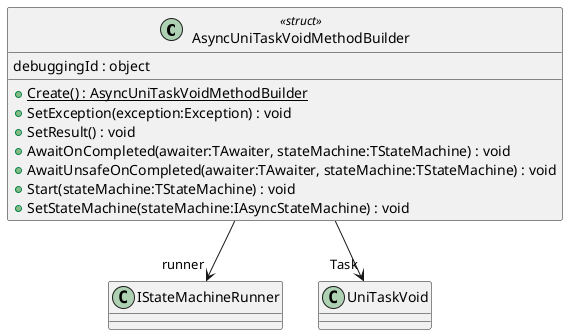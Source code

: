 @startuml
class AsyncUniTaskVoidMethodBuilder <<struct>> {
    + {static} Create() : AsyncUniTaskVoidMethodBuilder
    + SetException(exception:Exception) : void
    + SetResult() : void
    + AwaitOnCompleted(awaiter:TAwaiter, stateMachine:TStateMachine) : void
    + AwaitUnsafeOnCompleted(awaiter:TAwaiter, stateMachine:TStateMachine) : void
    + Start(stateMachine:TStateMachine) : void
    + SetStateMachine(stateMachine:IAsyncStateMachine) : void
    debuggingId : object
}
AsyncUniTaskVoidMethodBuilder --> "runner" IStateMachineRunner
AsyncUniTaskVoidMethodBuilder --> "Task" UniTaskVoid
@enduml
